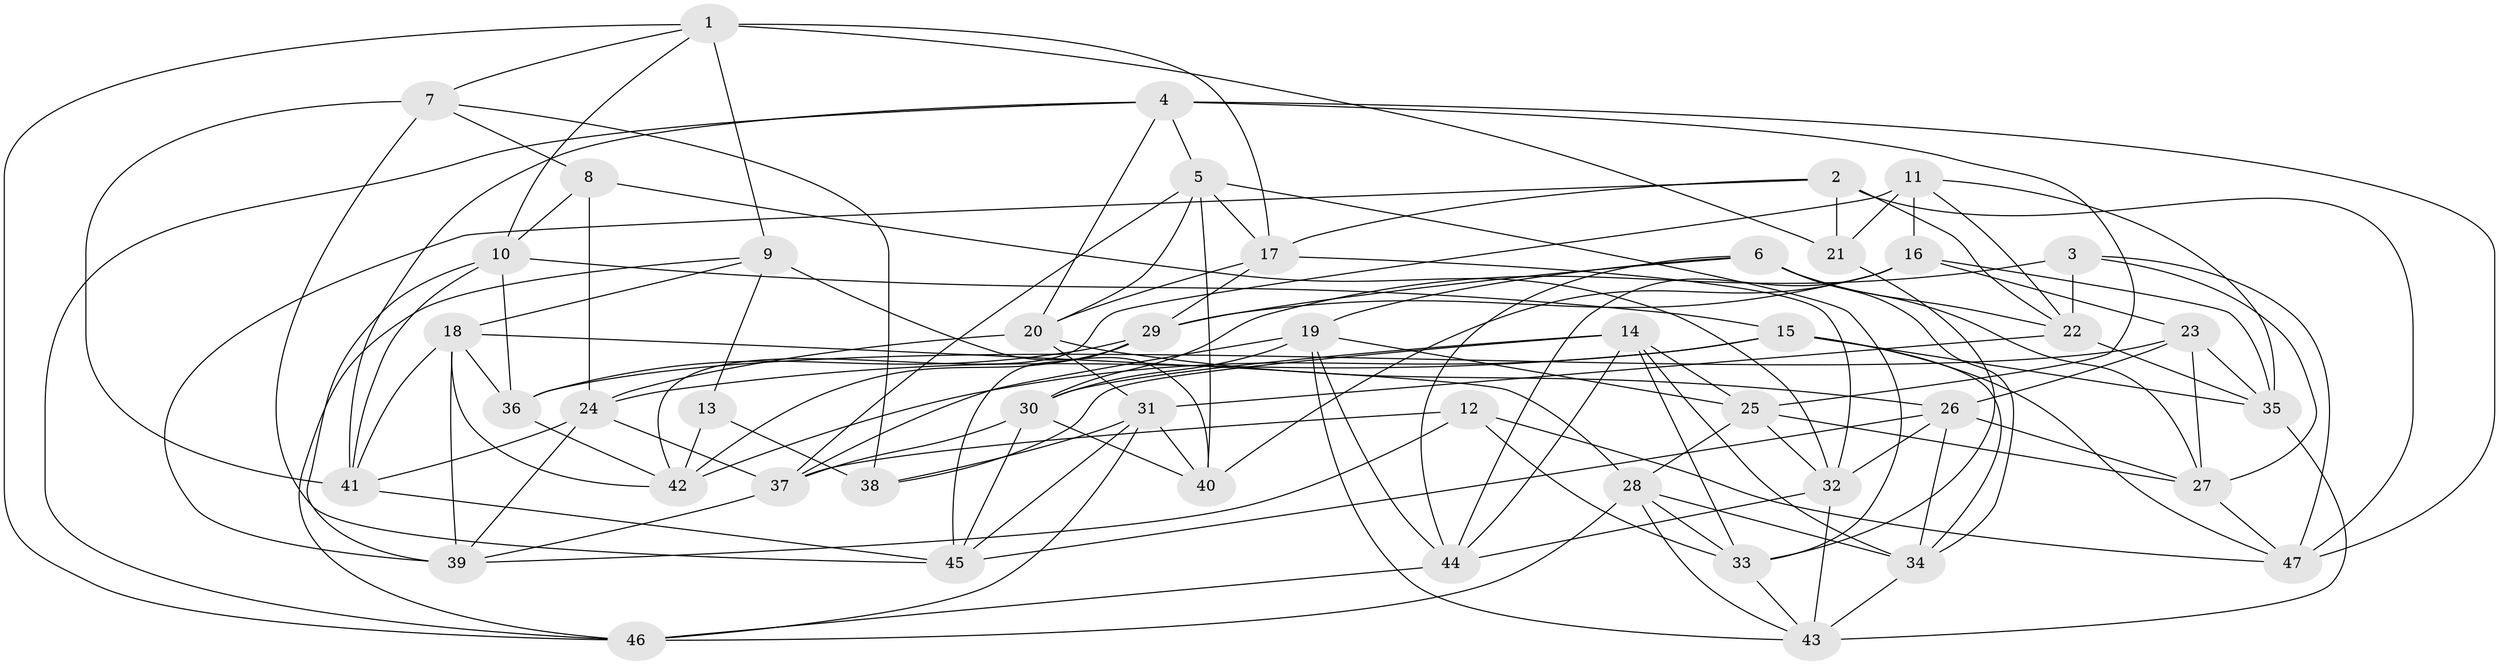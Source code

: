 // original degree distribution, {4: 1.0}
// Generated by graph-tools (version 1.1) at 2025/50/03/09/25 03:50:46]
// undirected, 47 vertices, 131 edges
graph export_dot {
graph [start="1"]
  node [color=gray90,style=filled];
  1;
  2;
  3;
  4;
  5;
  6;
  7;
  8;
  9;
  10;
  11;
  12;
  13;
  14;
  15;
  16;
  17;
  18;
  19;
  20;
  21;
  22;
  23;
  24;
  25;
  26;
  27;
  28;
  29;
  30;
  31;
  32;
  33;
  34;
  35;
  36;
  37;
  38;
  39;
  40;
  41;
  42;
  43;
  44;
  45;
  46;
  47;
  1 -- 7 [weight=1.0];
  1 -- 9 [weight=1.0];
  1 -- 10 [weight=1.0];
  1 -- 17 [weight=1.0];
  1 -- 21 [weight=1.0];
  1 -- 46 [weight=1.0];
  2 -- 17 [weight=1.0];
  2 -- 21 [weight=2.0];
  2 -- 22 [weight=1.0];
  2 -- 39 [weight=1.0];
  2 -- 47 [weight=1.0];
  3 -- 22 [weight=1.0];
  3 -- 27 [weight=1.0];
  3 -- 30 [weight=1.0];
  3 -- 47 [weight=1.0];
  4 -- 5 [weight=1.0];
  4 -- 20 [weight=1.0];
  4 -- 25 [weight=1.0];
  4 -- 41 [weight=1.0];
  4 -- 46 [weight=1.0];
  4 -- 47 [weight=1.0];
  5 -- 17 [weight=1.0];
  5 -- 20 [weight=1.0];
  5 -- 33 [weight=1.0];
  5 -- 37 [weight=1.0];
  5 -- 40 [weight=1.0];
  6 -- 19 [weight=1.0];
  6 -- 22 [weight=1.0];
  6 -- 27 [weight=1.0];
  6 -- 29 [weight=1.0];
  6 -- 34 [weight=1.0];
  6 -- 44 [weight=1.0];
  7 -- 8 [weight=1.0];
  7 -- 38 [weight=2.0];
  7 -- 41 [weight=1.0];
  7 -- 45 [weight=1.0];
  8 -- 10 [weight=1.0];
  8 -- 24 [weight=1.0];
  8 -- 32 [weight=1.0];
  9 -- 13 [weight=1.0];
  9 -- 18 [weight=1.0];
  9 -- 40 [weight=2.0];
  9 -- 46 [weight=1.0];
  10 -- 15 [weight=1.0];
  10 -- 36 [weight=1.0];
  10 -- 39 [weight=1.0];
  10 -- 41 [weight=1.0];
  11 -- 16 [weight=1.0];
  11 -- 21 [weight=2.0];
  11 -- 22 [weight=1.0];
  11 -- 35 [weight=1.0];
  11 -- 42 [weight=1.0];
  12 -- 33 [weight=1.0];
  12 -- 37 [weight=1.0];
  12 -- 39 [weight=1.0];
  12 -- 47 [weight=1.0];
  13 -- 38 [weight=2.0];
  13 -- 42 [weight=1.0];
  14 -- 25 [weight=1.0];
  14 -- 30 [weight=1.0];
  14 -- 33 [weight=1.0];
  14 -- 34 [weight=1.0];
  14 -- 38 [weight=1.0];
  14 -- 44 [weight=1.0];
  15 -- 24 [weight=1.0];
  15 -- 34 [weight=1.0];
  15 -- 35 [weight=1.0];
  15 -- 42 [weight=1.0];
  15 -- 47 [weight=1.0];
  16 -- 23 [weight=1.0];
  16 -- 29 [weight=1.0];
  16 -- 35 [weight=1.0];
  16 -- 40 [weight=1.0];
  16 -- 44 [weight=1.0];
  17 -- 20 [weight=1.0];
  17 -- 29 [weight=1.0];
  17 -- 32 [weight=1.0];
  18 -- 28 [weight=1.0];
  18 -- 36 [weight=1.0];
  18 -- 39 [weight=1.0];
  18 -- 41 [weight=1.0];
  18 -- 42 [weight=1.0];
  19 -- 25 [weight=1.0];
  19 -- 30 [weight=1.0];
  19 -- 37 [weight=1.0];
  19 -- 43 [weight=1.0];
  19 -- 44 [weight=1.0];
  20 -- 24 [weight=1.0];
  20 -- 26 [weight=1.0];
  20 -- 31 [weight=1.0];
  21 -- 33 [weight=1.0];
  22 -- 31 [weight=1.0];
  22 -- 35 [weight=1.0];
  23 -- 26 [weight=1.0];
  23 -- 27 [weight=1.0];
  23 -- 35 [weight=1.0];
  23 -- 36 [weight=2.0];
  24 -- 37 [weight=1.0];
  24 -- 39 [weight=1.0];
  24 -- 41 [weight=1.0];
  25 -- 27 [weight=1.0];
  25 -- 28 [weight=1.0];
  25 -- 32 [weight=1.0];
  26 -- 27 [weight=1.0];
  26 -- 32 [weight=1.0];
  26 -- 34 [weight=1.0];
  26 -- 45 [weight=1.0];
  27 -- 47 [weight=1.0];
  28 -- 33 [weight=1.0];
  28 -- 34 [weight=1.0];
  28 -- 43 [weight=1.0];
  28 -- 46 [weight=1.0];
  29 -- 36 [weight=1.0];
  29 -- 42 [weight=1.0];
  29 -- 45 [weight=1.0];
  30 -- 37 [weight=1.0];
  30 -- 40 [weight=1.0];
  30 -- 45 [weight=1.0];
  31 -- 38 [weight=1.0];
  31 -- 40 [weight=1.0];
  31 -- 45 [weight=1.0];
  31 -- 46 [weight=1.0];
  32 -- 43 [weight=1.0];
  32 -- 44 [weight=1.0];
  33 -- 43 [weight=1.0];
  34 -- 43 [weight=1.0];
  35 -- 43 [weight=1.0];
  36 -- 42 [weight=1.0];
  37 -- 39 [weight=1.0];
  41 -- 45 [weight=1.0];
  44 -- 46 [weight=1.0];
}
